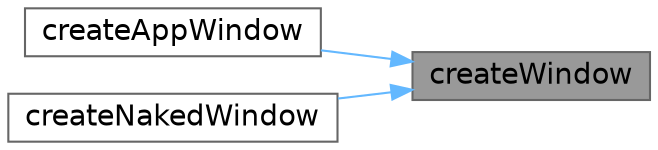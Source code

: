 digraph "createWindow"
{
 // LATEX_PDF_SIZE
  bgcolor="transparent";
  edge [fontname=Helvetica,fontsize=14,labelfontname=Helvetica,labelfontsize=14];
  node [fontname=Helvetica,fontsize=14,shape=box,height=0.2,width=0.4];
  rankdir="RL";
  Node1 [id="Node000001",label="createWindow",height=0.2,width=0.4,color="gray40", fillcolor="grey60", style="filled", fontcolor="black",tooltip=" "];
  Node1 -> Node2 [id="edge1_Node000001_Node000002",dir="back",color="steelblue1",style="solid",tooltip=" "];
  Node2 [id="Node000002",label="createAppWindow",height=0.2,width=0.4,color="grey40", fillcolor="white", style="filled",URL="$db/da5/classWinBinder.html#a4975e04fec391935b646d47c46dbd18d",tooltip=" "];
  Node1 -> Node3 [id="edge2_Node000001_Node000003",dir="back",color="steelblue1",style="solid",tooltip=" "];
  Node3 [id="Node000003",label="createNakedWindow",height=0.2,width=0.4,color="grey40", fillcolor="white", style="filled",URL="$db/da5/classWinBinder.html#a7eb7a3360e53e9db659e0179b30fe72e",tooltip=" "];
}
